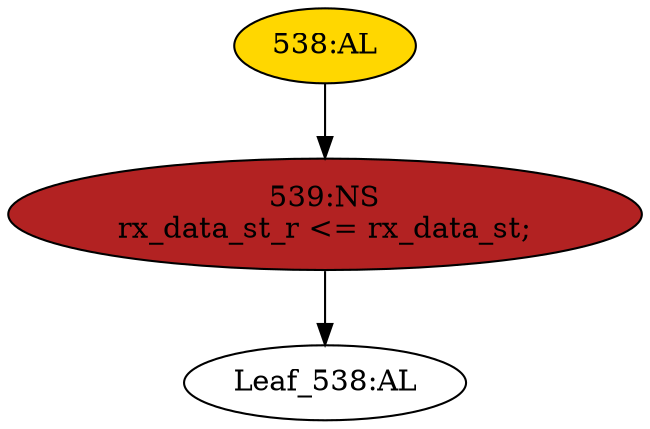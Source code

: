 strict digraph "" {
	node [label="\N"];
	"Leaf_538:AL"	 [def_var="['rx_data_st_r']",
		label="Leaf_538:AL"];
	"538:AL"	 [ast="<pyverilog.vparser.ast.Always object at 0x7f9fff9d2450>",
		clk_sens=True,
		fillcolor=gold,
		label="538:AL",
		sens="['clk']",
		statements="[]",
		style=filled,
		typ=Always,
		use_var="['rx_data_st']"];
	"539:NS"	 [ast="<pyverilog.vparser.ast.NonblockingSubstitution object at 0x7fa020e95b50>",
		fillcolor=firebrick,
		label="539:NS
rx_data_st_r <= rx_data_st;",
		statements="[<pyverilog.vparser.ast.NonblockingSubstitution object at 0x7fa020e95b50>]",
		style=filled,
		typ=NonblockingSubstitution];
	"538:AL" -> "539:NS"	 [cond="[]",
		lineno=None];
	"539:NS" -> "Leaf_538:AL"	 [cond="[]",
		lineno=None];
}
